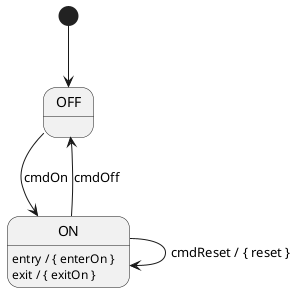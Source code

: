 @startuml

[*] --> OFF

state OFF

state ON {
  ON: entry / { enterOn }
  ON: exit / { exitOn }
}

OFF --> ON : cmdOn
ON --> OFF : cmdOff
ON --> ON : cmdReset / { reset }

@enduml
